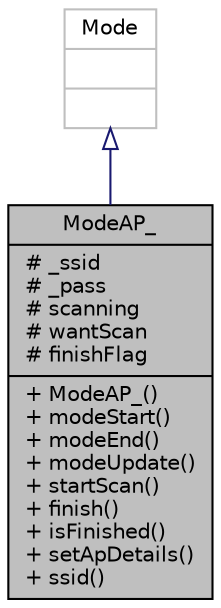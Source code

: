 digraph "ModeAP_"
{
  edge [fontname="Helvetica",fontsize="10",labelfontname="Helvetica",labelfontsize="10"];
  node [fontname="Helvetica",fontsize="10",shape=record];
  Node0 [label="{ModeAP_\n|# _ssid\l# _pass\l# scanning\l# wantScan\l# finishFlag\l|+ ModeAP_()\l+ modeStart()\l+ modeEnd()\l+ modeUpdate()\l+ startScan()\l+ finish()\l+ isFinished()\l+ setApDetails()\l+ ssid()\l}",height=0.2,width=0.4,color="black", fillcolor="grey75", style="filled", fontcolor="black"];
  Node1 -> Node0 [dir="back",color="midnightblue",fontsize="10",style="solid",arrowtail="onormal",fontname="Helvetica"];
  Node1 [label="{Mode\n||}",height=0.2,width=0.4,color="grey75", fillcolor="white", style="filled"];
}
